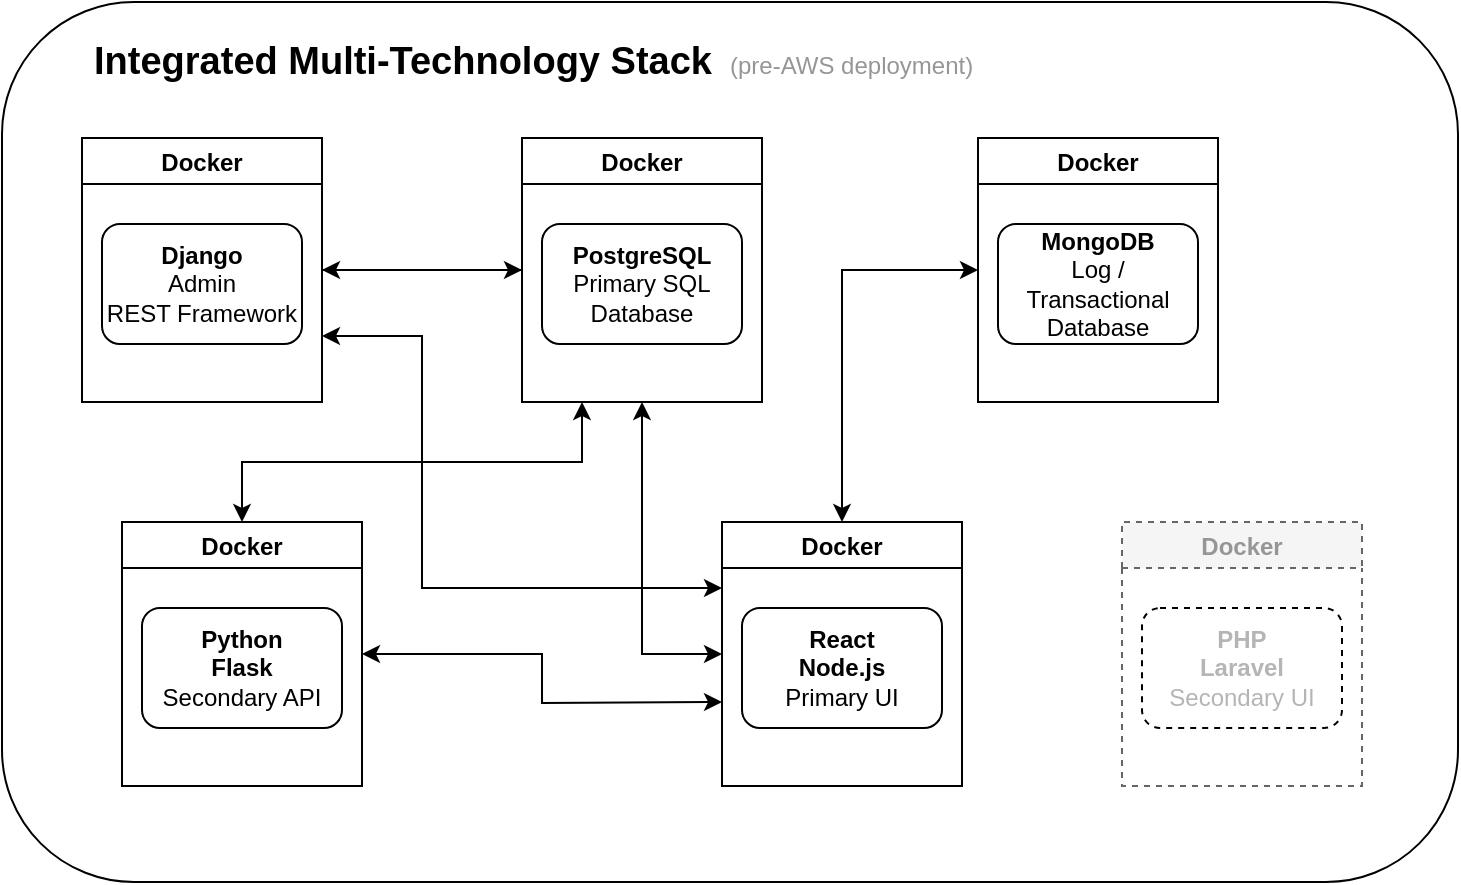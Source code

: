 <mxfile version="13.6.2" type="device"><diagram id="Ht1M8jgEwFfnCIfOTk4-" name="Page-1"><mxGraphModel dx="1112" dy="786" grid="1" gridSize="10" guides="1" tooltips="1" connect="1" arrows="1" fold="1" page="1" pageScale="1" pageWidth="1169" pageHeight="827" math="0" shadow="0"><root><mxCell id="0"/><mxCell id="1" parent="0"/><mxCell id="i4hwWS0cQpGLp7QQJ4lk-4" value="" style="rounded=1;whiteSpace=wrap;html=1;" vertex="1" parent="1"><mxGeometry x="20" y="10" width="728" height="440" as="geometry"/></mxCell><mxCell id="_pmPiUgJ6y6Pb63w1gMh-16" style="edgeStyle=orthogonalEdgeStyle;rounded=0;orthogonalLoop=1;jettySize=auto;html=1;entryX=1;entryY=0.5;entryDx=0;entryDy=0;" parent="1" source="_pmPiUgJ6y6Pb63w1gMh-4" target="_pmPiUgJ6y6Pb63w1gMh-5" edge="1"><mxGeometry relative="1" as="geometry"/></mxCell><mxCell id="_pmPiUgJ6y6Pb63w1gMh-18" style="edgeStyle=orthogonalEdgeStyle;rounded=0;orthogonalLoop=1;jettySize=auto;html=1;entryX=0;entryY=0.5;entryDx=0;entryDy=0;startArrow=classic;startFill=1;" parent="1" source="_pmPiUgJ6y6Pb63w1gMh-4" target="_pmPiUgJ6y6Pb63w1gMh-7" edge="1"><mxGeometry relative="1" as="geometry"><Array as="points"><mxPoint x="340" y="210"/></Array></mxGeometry></mxCell><mxCell id="_pmPiUgJ6y6Pb63w1gMh-19" style="edgeStyle=orthogonalEdgeStyle;rounded=0;orthogonalLoop=1;jettySize=auto;html=1;exitX=0.25;exitY=1;exitDx=0;exitDy=0;entryX=0.5;entryY=0;entryDx=0;entryDy=0;startArrow=classic;startFill=1;" parent="1" source="_pmPiUgJ6y6Pb63w1gMh-4" target="_pmPiUgJ6y6Pb63w1gMh-12" edge="1"><mxGeometry relative="1" as="geometry"><mxPoint x="310" y="210" as="targetPoint"/></mxGeometry></mxCell><mxCell id="_pmPiUgJ6y6Pb63w1gMh-4" value="Docker" style="swimlane;" parent="1" vertex="1"><mxGeometry x="280" y="78" width="120" height="132" as="geometry"/></mxCell><mxCell id="_pmPiUgJ6y6Pb63w1gMh-9" value="&lt;b&gt;PostgreSQL&lt;/b&gt;&lt;br&gt;Primary SQL&lt;br&gt;Database" style="rounded=1;whiteSpace=wrap;html=1;" parent="_pmPiUgJ6y6Pb63w1gMh-4" vertex="1"><mxGeometry x="10" y="43" width="100" height="60" as="geometry"/></mxCell><mxCell id="_pmPiUgJ6y6Pb63w1gMh-17" style="edgeStyle=orthogonalEdgeStyle;rounded=0;orthogonalLoop=1;jettySize=auto;html=1;" parent="1" source="_pmPiUgJ6y6Pb63w1gMh-5" edge="1"><mxGeometry relative="1" as="geometry"><mxPoint x="280" y="144" as="targetPoint"/><Array as="points"><mxPoint x="230" y="144"/><mxPoint x="230" y="144"/></Array></mxGeometry></mxCell><mxCell id="_pmPiUgJ6y6Pb63w1gMh-24" style="edgeStyle=orthogonalEdgeStyle;rounded=0;orthogonalLoop=1;jettySize=auto;html=1;exitX=1;exitY=0.75;exitDx=0;exitDy=0;entryX=0;entryY=0.25;entryDx=0;entryDy=0;startArrow=classic;startFill=1;fontColor=#969696;" parent="1" source="_pmPiUgJ6y6Pb63w1gMh-5" target="_pmPiUgJ6y6Pb63w1gMh-7" edge="1"><mxGeometry relative="1" as="geometry"><Array as="points"><mxPoint x="230" y="177"/><mxPoint x="230" y="303"/></Array></mxGeometry></mxCell><mxCell id="_pmPiUgJ6y6Pb63w1gMh-5" value="Docker" style="swimlane;" parent="1" vertex="1"><mxGeometry x="60" y="78" width="120" height="132" as="geometry"/></mxCell><mxCell id="_pmPiUgJ6y6Pb63w1gMh-3" value="&lt;b&gt;Django&lt;/b&gt;&lt;br&gt;Admin&lt;br&gt;REST Framework" style="rounded=1;whiteSpace=wrap;html=1;" parent="_pmPiUgJ6y6Pb63w1gMh-5" vertex="1"><mxGeometry x="10" y="43" width="100" height="60" as="geometry"/></mxCell><mxCell id="_pmPiUgJ6y6Pb63w1gMh-7" value="Docker" style="swimlane;" parent="1" vertex="1"><mxGeometry x="380" y="270" width="120" height="132" as="geometry"/></mxCell><mxCell id="_pmPiUgJ6y6Pb63w1gMh-8" value="&lt;b&gt;React&lt;/b&gt;&lt;br&gt;&lt;b&gt;Node.js&lt;/b&gt;&lt;br&gt;Primary UI" style="rounded=1;whiteSpace=wrap;html=1;" parent="_pmPiUgJ6y6Pb63w1gMh-7" vertex="1"><mxGeometry x="10" y="43" width="100" height="60" as="geometry"/></mxCell><mxCell id="_pmPiUgJ6y6Pb63w1gMh-10" value="Docker" style="swimlane;" parent="1" vertex="1"><mxGeometry x="508" y="78" width="120" height="132" as="geometry"/></mxCell><mxCell id="_pmPiUgJ6y6Pb63w1gMh-11" value="&lt;b&gt;MongoDB&lt;/b&gt;&lt;br&gt;Log / Transactional Database" style="rounded=1;whiteSpace=wrap;html=1;" parent="_pmPiUgJ6y6Pb63w1gMh-10" vertex="1"><mxGeometry x="10" y="43" width="100" height="60" as="geometry"/></mxCell><mxCell id="_pmPiUgJ6y6Pb63w1gMh-20" style="edgeStyle=orthogonalEdgeStyle;rounded=0;orthogonalLoop=1;jettySize=auto;html=1;startArrow=classic;startFill=1;" parent="1" source="_pmPiUgJ6y6Pb63w1gMh-12" edge="1"><mxGeometry relative="1" as="geometry"><mxPoint x="380" y="360" as="targetPoint"/></mxGeometry></mxCell><mxCell id="_pmPiUgJ6y6Pb63w1gMh-12" value="Docker" style="swimlane;" parent="1" vertex="1"><mxGeometry x="80" y="270" width="120" height="132" as="geometry"/></mxCell><mxCell id="_pmPiUgJ6y6Pb63w1gMh-13" value="&lt;b&gt;Python&lt;/b&gt;&lt;br&gt;&lt;b&gt;Flask&lt;/b&gt;&lt;br&gt;Secondary API" style="rounded=1;whiteSpace=wrap;html=1;" parent="_pmPiUgJ6y6Pb63w1gMh-12" vertex="1"><mxGeometry x="10" y="43" width="100" height="60" as="geometry"/></mxCell><mxCell id="_pmPiUgJ6y6Pb63w1gMh-21" style="edgeStyle=orthogonalEdgeStyle;rounded=0;orthogonalLoop=1;jettySize=auto;html=1;entryX=0.5;entryY=0;entryDx=0;entryDy=0;startArrow=classic;startFill=1;exitX=0;exitY=0.5;exitDx=0;exitDy=0;" parent="1" source="_pmPiUgJ6y6Pb63w1gMh-10" target="_pmPiUgJ6y6Pb63w1gMh-7" edge="1"><mxGeometry relative="1" as="geometry"><mxPoint x="540" y="210" as="sourcePoint"/></mxGeometry></mxCell><mxCell id="_pmPiUgJ6y6Pb63w1gMh-22" value="Docker" style="swimlane;fillColor=#f5f5f5;strokeColor=#666666;dashed=1;fontColor=#969696;" parent="1" vertex="1"><mxGeometry x="580" y="270" width="120" height="132" as="geometry"/></mxCell><mxCell id="_pmPiUgJ6y6Pb63w1gMh-23" value="&lt;font color=&quot;#b5b5b5&quot;&gt;&lt;b&gt;PHP&lt;/b&gt;&lt;br&gt;&lt;b&gt;Laravel&lt;/b&gt;&lt;br&gt;Secondary UI&lt;/font&gt;" style="rounded=1;whiteSpace=wrap;html=1;dashed=1;" parent="_pmPiUgJ6y6Pb63w1gMh-22" vertex="1"><mxGeometry x="10" y="43" width="100" height="60" as="geometry"/></mxCell><mxCell id="_pmPiUgJ6y6Pb63w1gMh-27" value="&lt;b&gt;&lt;font style=&quot;font-size: 19px&quot; color=&quot;#000000&quot;&gt;Integrated Multi-Technology Stack&lt;/font&gt;&lt;/b&gt;" style="text;html=1;align=center;verticalAlign=middle;resizable=0;points=[];autosize=1;fontColor=#969696;" parent="1" vertex="1"><mxGeometry x="60" y="30" width="320" height="20" as="geometry"/></mxCell><mxCell id="_pmPiUgJ6y6Pb63w1gMh-28" value="(pre-AWS deployment)" style="text;html=1;align=left;verticalAlign=middle;resizable=0;points=[];autosize=1;fontColor=#969696;" parent="1" vertex="1"><mxGeometry x="382" y="32" width="140" height="20" as="geometry"/></mxCell></root></mxGraphModel></diagram></mxfile>